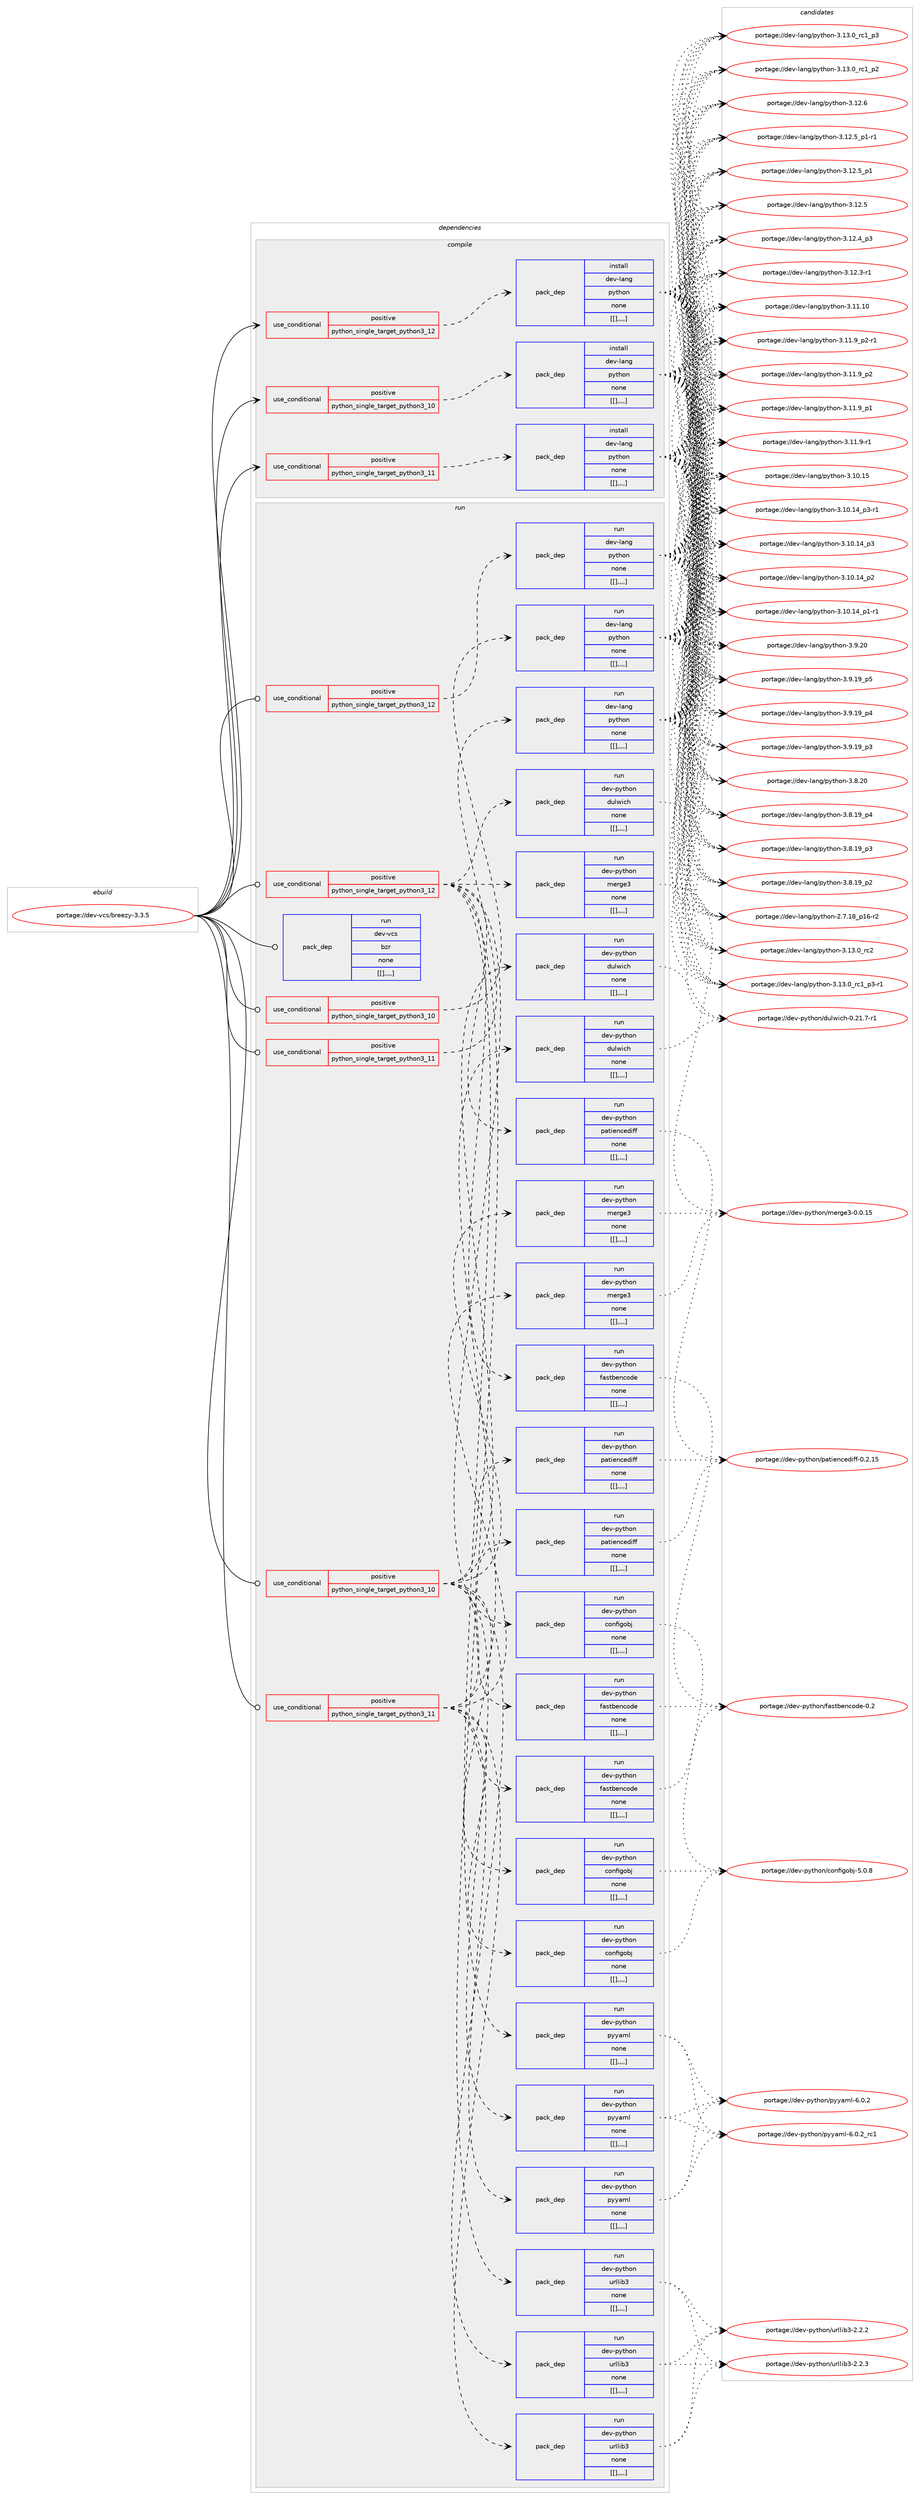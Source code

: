 digraph prolog {

# *************
# Graph options
# *************

newrank=true;
concentrate=true;
compound=true;
graph [rankdir=LR,fontname=Helvetica,fontsize=10,ranksep=1.5];#, ranksep=2.5, nodesep=0.2];
edge  [arrowhead=vee];
node  [fontname=Helvetica,fontsize=10];

# **********
# The ebuild
# **********

subgraph cluster_leftcol {
color=gray;
label=<<i>ebuild</i>>;
id [label="portage://dev-vcs/breezy-3.3.5", color=red, width=4, href="../dev-vcs/breezy-3.3.5.svg"];
}

# ****************
# The dependencies
# ****************

subgraph cluster_midcol {
color=gray;
label=<<i>dependencies</i>>;
subgraph cluster_compile {
fillcolor="#eeeeee";
style=filled;
label=<<i>compile</i>>;
subgraph cond63714 {
dependency224161 [label=<<TABLE BORDER="0" CELLBORDER="1" CELLSPACING="0" CELLPADDING="4"><TR><TD ROWSPAN="3" CELLPADDING="10">use_conditional</TD></TR><TR><TD>positive</TD></TR><TR><TD>python_single_target_python3_10</TD></TR></TABLE>>, shape=none, color=red];
subgraph pack159004 {
dependency224162 [label=<<TABLE BORDER="0" CELLBORDER="1" CELLSPACING="0" CELLPADDING="4" WIDTH="220"><TR><TD ROWSPAN="6" CELLPADDING="30">pack_dep</TD></TR><TR><TD WIDTH="110">install</TD></TR><TR><TD>dev-lang</TD></TR><TR><TD>python</TD></TR><TR><TD>none</TD></TR><TR><TD>[[],,,,]</TD></TR></TABLE>>, shape=none, color=blue];
}
dependency224161:e -> dependency224162:w [weight=20,style="dashed",arrowhead="vee"];
}
id:e -> dependency224161:w [weight=20,style="solid",arrowhead="vee"];
subgraph cond63715 {
dependency224163 [label=<<TABLE BORDER="0" CELLBORDER="1" CELLSPACING="0" CELLPADDING="4"><TR><TD ROWSPAN="3" CELLPADDING="10">use_conditional</TD></TR><TR><TD>positive</TD></TR><TR><TD>python_single_target_python3_11</TD></TR></TABLE>>, shape=none, color=red];
subgraph pack159005 {
dependency224164 [label=<<TABLE BORDER="0" CELLBORDER="1" CELLSPACING="0" CELLPADDING="4" WIDTH="220"><TR><TD ROWSPAN="6" CELLPADDING="30">pack_dep</TD></TR><TR><TD WIDTH="110">install</TD></TR><TR><TD>dev-lang</TD></TR><TR><TD>python</TD></TR><TR><TD>none</TD></TR><TR><TD>[[],,,,]</TD></TR></TABLE>>, shape=none, color=blue];
}
dependency224163:e -> dependency224164:w [weight=20,style="dashed",arrowhead="vee"];
}
id:e -> dependency224163:w [weight=20,style="solid",arrowhead="vee"];
subgraph cond63716 {
dependency224165 [label=<<TABLE BORDER="0" CELLBORDER="1" CELLSPACING="0" CELLPADDING="4"><TR><TD ROWSPAN="3" CELLPADDING="10">use_conditional</TD></TR><TR><TD>positive</TD></TR><TR><TD>python_single_target_python3_12</TD></TR></TABLE>>, shape=none, color=red];
subgraph pack159006 {
dependency224166 [label=<<TABLE BORDER="0" CELLBORDER="1" CELLSPACING="0" CELLPADDING="4" WIDTH="220"><TR><TD ROWSPAN="6" CELLPADDING="30">pack_dep</TD></TR><TR><TD WIDTH="110">install</TD></TR><TR><TD>dev-lang</TD></TR><TR><TD>python</TD></TR><TR><TD>none</TD></TR><TR><TD>[[],,,,]</TD></TR></TABLE>>, shape=none, color=blue];
}
dependency224165:e -> dependency224166:w [weight=20,style="dashed",arrowhead="vee"];
}
id:e -> dependency224165:w [weight=20,style="solid",arrowhead="vee"];
}
subgraph cluster_compileandrun {
fillcolor="#eeeeee";
style=filled;
label=<<i>compile and run</i>>;
}
subgraph cluster_run {
fillcolor="#eeeeee";
style=filled;
label=<<i>run</i>>;
subgraph cond63717 {
dependency224167 [label=<<TABLE BORDER="0" CELLBORDER="1" CELLSPACING="0" CELLPADDING="4"><TR><TD ROWSPAN="3" CELLPADDING="10">use_conditional</TD></TR><TR><TD>positive</TD></TR><TR><TD>python_single_target_python3_10</TD></TR></TABLE>>, shape=none, color=red];
subgraph pack159007 {
dependency224168 [label=<<TABLE BORDER="0" CELLBORDER="1" CELLSPACING="0" CELLPADDING="4" WIDTH="220"><TR><TD ROWSPAN="6" CELLPADDING="30">pack_dep</TD></TR><TR><TD WIDTH="110">run</TD></TR><TR><TD>dev-lang</TD></TR><TR><TD>python</TD></TR><TR><TD>none</TD></TR><TR><TD>[[],,,,]</TD></TR></TABLE>>, shape=none, color=blue];
}
dependency224167:e -> dependency224168:w [weight=20,style="dashed",arrowhead="vee"];
}
id:e -> dependency224167:w [weight=20,style="solid",arrowhead="odot"];
subgraph cond63718 {
dependency224169 [label=<<TABLE BORDER="0" CELLBORDER="1" CELLSPACING="0" CELLPADDING="4"><TR><TD ROWSPAN="3" CELLPADDING="10">use_conditional</TD></TR><TR><TD>positive</TD></TR><TR><TD>python_single_target_python3_10</TD></TR></TABLE>>, shape=none, color=red];
subgraph pack159008 {
dependency224170 [label=<<TABLE BORDER="0" CELLBORDER="1" CELLSPACING="0" CELLPADDING="4" WIDTH="220"><TR><TD ROWSPAN="6" CELLPADDING="30">pack_dep</TD></TR><TR><TD WIDTH="110">run</TD></TR><TR><TD>dev-python</TD></TR><TR><TD>configobj</TD></TR><TR><TD>none</TD></TR><TR><TD>[[],,,,]</TD></TR></TABLE>>, shape=none, color=blue];
}
dependency224169:e -> dependency224170:w [weight=20,style="dashed",arrowhead="vee"];
subgraph pack159009 {
dependency224171 [label=<<TABLE BORDER="0" CELLBORDER="1" CELLSPACING="0" CELLPADDING="4" WIDTH="220"><TR><TD ROWSPAN="6" CELLPADDING="30">pack_dep</TD></TR><TR><TD WIDTH="110">run</TD></TR><TR><TD>dev-python</TD></TR><TR><TD>fastbencode</TD></TR><TR><TD>none</TD></TR><TR><TD>[[],,,,]</TD></TR></TABLE>>, shape=none, color=blue];
}
dependency224169:e -> dependency224171:w [weight=20,style="dashed",arrowhead="vee"];
subgraph pack159010 {
dependency224172 [label=<<TABLE BORDER="0" CELLBORDER="1" CELLSPACING="0" CELLPADDING="4" WIDTH="220"><TR><TD ROWSPAN="6" CELLPADDING="30">pack_dep</TD></TR><TR><TD WIDTH="110">run</TD></TR><TR><TD>dev-python</TD></TR><TR><TD>patiencediff</TD></TR><TR><TD>none</TD></TR><TR><TD>[[],,,,]</TD></TR></TABLE>>, shape=none, color=blue];
}
dependency224169:e -> dependency224172:w [weight=20,style="dashed",arrowhead="vee"];
subgraph pack159011 {
dependency224173 [label=<<TABLE BORDER="0" CELLBORDER="1" CELLSPACING="0" CELLPADDING="4" WIDTH="220"><TR><TD ROWSPAN="6" CELLPADDING="30">pack_dep</TD></TR><TR><TD WIDTH="110">run</TD></TR><TR><TD>dev-python</TD></TR><TR><TD>merge3</TD></TR><TR><TD>none</TD></TR><TR><TD>[[],,,,]</TD></TR></TABLE>>, shape=none, color=blue];
}
dependency224169:e -> dependency224173:w [weight=20,style="dashed",arrowhead="vee"];
subgraph pack159012 {
dependency224174 [label=<<TABLE BORDER="0" CELLBORDER="1" CELLSPACING="0" CELLPADDING="4" WIDTH="220"><TR><TD ROWSPAN="6" CELLPADDING="30">pack_dep</TD></TR><TR><TD WIDTH="110">run</TD></TR><TR><TD>dev-python</TD></TR><TR><TD>dulwich</TD></TR><TR><TD>none</TD></TR><TR><TD>[[],,,,]</TD></TR></TABLE>>, shape=none, color=blue];
}
dependency224169:e -> dependency224174:w [weight=20,style="dashed",arrowhead="vee"];
subgraph pack159013 {
dependency224175 [label=<<TABLE BORDER="0" CELLBORDER="1" CELLSPACING="0" CELLPADDING="4" WIDTH="220"><TR><TD ROWSPAN="6" CELLPADDING="30">pack_dep</TD></TR><TR><TD WIDTH="110">run</TD></TR><TR><TD>dev-python</TD></TR><TR><TD>urllib3</TD></TR><TR><TD>none</TD></TR><TR><TD>[[],,,,]</TD></TR></TABLE>>, shape=none, color=blue];
}
dependency224169:e -> dependency224175:w [weight=20,style="dashed",arrowhead="vee"];
subgraph pack159014 {
dependency224176 [label=<<TABLE BORDER="0" CELLBORDER="1" CELLSPACING="0" CELLPADDING="4" WIDTH="220"><TR><TD ROWSPAN="6" CELLPADDING="30">pack_dep</TD></TR><TR><TD WIDTH="110">run</TD></TR><TR><TD>dev-python</TD></TR><TR><TD>pyyaml</TD></TR><TR><TD>none</TD></TR><TR><TD>[[],,,,]</TD></TR></TABLE>>, shape=none, color=blue];
}
dependency224169:e -> dependency224176:w [weight=20,style="dashed",arrowhead="vee"];
}
id:e -> dependency224169:w [weight=20,style="solid",arrowhead="odot"];
subgraph cond63719 {
dependency224177 [label=<<TABLE BORDER="0" CELLBORDER="1" CELLSPACING="0" CELLPADDING="4"><TR><TD ROWSPAN="3" CELLPADDING="10">use_conditional</TD></TR><TR><TD>positive</TD></TR><TR><TD>python_single_target_python3_11</TD></TR></TABLE>>, shape=none, color=red];
subgraph pack159015 {
dependency224178 [label=<<TABLE BORDER="0" CELLBORDER="1" CELLSPACING="0" CELLPADDING="4" WIDTH="220"><TR><TD ROWSPAN="6" CELLPADDING="30">pack_dep</TD></TR><TR><TD WIDTH="110">run</TD></TR><TR><TD>dev-lang</TD></TR><TR><TD>python</TD></TR><TR><TD>none</TD></TR><TR><TD>[[],,,,]</TD></TR></TABLE>>, shape=none, color=blue];
}
dependency224177:e -> dependency224178:w [weight=20,style="dashed",arrowhead="vee"];
}
id:e -> dependency224177:w [weight=20,style="solid",arrowhead="odot"];
subgraph cond63720 {
dependency224179 [label=<<TABLE BORDER="0" CELLBORDER="1" CELLSPACING="0" CELLPADDING="4"><TR><TD ROWSPAN="3" CELLPADDING="10">use_conditional</TD></TR><TR><TD>positive</TD></TR><TR><TD>python_single_target_python3_11</TD></TR></TABLE>>, shape=none, color=red];
subgraph pack159016 {
dependency224180 [label=<<TABLE BORDER="0" CELLBORDER="1" CELLSPACING="0" CELLPADDING="4" WIDTH="220"><TR><TD ROWSPAN="6" CELLPADDING="30">pack_dep</TD></TR><TR><TD WIDTH="110">run</TD></TR><TR><TD>dev-python</TD></TR><TR><TD>configobj</TD></TR><TR><TD>none</TD></TR><TR><TD>[[],,,,]</TD></TR></TABLE>>, shape=none, color=blue];
}
dependency224179:e -> dependency224180:w [weight=20,style="dashed",arrowhead="vee"];
subgraph pack159017 {
dependency224181 [label=<<TABLE BORDER="0" CELLBORDER="1" CELLSPACING="0" CELLPADDING="4" WIDTH="220"><TR><TD ROWSPAN="6" CELLPADDING="30">pack_dep</TD></TR><TR><TD WIDTH="110">run</TD></TR><TR><TD>dev-python</TD></TR><TR><TD>fastbencode</TD></TR><TR><TD>none</TD></TR><TR><TD>[[],,,,]</TD></TR></TABLE>>, shape=none, color=blue];
}
dependency224179:e -> dependency224181:w [weight=20,style="dashed",arrowhead="vee"];
subgraph pack159018 {
dependency224182 [label=<<TABLE BORDER="0" CELLBORDER="1" CELLSPACING="0" CELLPADDING="4" WIDTH="220"><TR><TD ROWSPAN="6" CELLPADDING="30">pack_dep</TD></TR><TR><TD WIDTH="110">run</TD></TR><TR><TD>dev-python</TD></TR><TR><TD>patiencediff</TD></TR><TR><TD>none</TD></TR><TR><TD>[[],,,,]</TD></TR></TABLE>>, shape=none, color=blue];
}
dependency224179:e -> dependency224182:w [weight=20,style="dashed",arrowhead="vee"];
subgraph pack159019 {
dependency224183 [label=<<TABLE BORDER="0" CELLBORDER="1" CELLSPACING="0" CELLPADDING="4" WIDTH="220"><TR><TD ROWSPAN="6" CELLPADDING="30">pack_dep</TD></TR><TR><TD WIDTH="110">run</TD></TR><TR><TD>dev-python</TD></TR><TR><TD>merge3</TD></TR><TR><TD>none</TD></TR><TR><TD>[[],,,,]</TD></TR></TABLE>>, shape=none, color=blue];
}
dependency224179:e -> dependency224183:w [weight=20,style="dashed",arrowhead="vee"];
subgraph pack159020 {
dependency224184 [label=<<TABLE BORDER="0" CELLBORDER="1" CELLSPACING="0" CELLPADDING="4" WIDTH="220"><TR><TD ROWSPAN="6" CELLPADDING="30">pack_dep</TD></TR><TR><TD WIDTH="110">run</TD></TR><TR><TD>dev-python</TD></TR><TR><TD>dulwich</TD></TR><TR><TD>none</TD></TR><TR><TD>[[],,,,]</TD></TR></TABLE>>, shape=none, color=blue];
}
dependency224179:e -> dependency224184:w [weight=20,style="dashed",arrowhead="vee"];
subgraph pack159021 {
dependency224185 [label=<<TABLE BORDER="0" CELLBORDER="1" CELLSPACING="0" CELLPADDING="4" WIDTH="220"><TR><TD ROWSPAN="6" CELLPADDING="30">pack_dep</TD></TR><TR><TD WIDTH="110">run</TD></TR><TR><TD>dev-python</TD></TR><TR><TD>urllib3</TD></TR><TR><TD>none</TD></TR><TR><TD>[[],,,,]</TD></TR></TABLE>>, shape=none, color=blue];
}
dependency224179:e -> dependency224185:w [weight=20,style="dashed",arrowhead="vee"];
subgraph pack159022 {
dependency224186 [label=<<TABLE BORDER="0" CELLBORDER="1" CELLSPACING="0" CELLPADDING="4" WIDTH="220"><TR><TD ROWSPAN="6" CELLPADDING="30">pack_dep</TD></TR><TR><TD WIDTH="110">run</TD></TR><TR><TD>dev-python</TD></TR><TR><TD>pyyaml</TD></TR><TR><TD>none</TD></TR><TR><TD>[[],,,,]</TD></TR></TABLE>>, shape=none, color=blue];
}
dependency224179:e -> dependency224186:w [weight=20,style="dashed",arrowhead="vee"];
}
id:e -> dependency224179:w [weight=20,style="solid",arrowhead="odot"];
subgraph cond63721 {
dependency224187 [label=<<TABLE BORDER="0" CELLBORDER="1" CELLSPACING="0" CELLPADDING="4"><TR><TD ROWSPAN="3" CELLPADDING="10">use_conditional</TD></TR><TR><TD>positive</TD></TR><TR><TD>python_single_target_python3_12</TD></TR></TABLE>>, shape=none, color=red];
subgraph pack159023 {
dependency224188 [label=<<TABLE BORDER="0" CELLBORDER="1" CELLSPACING="0" CELLPADDING="4" WIDTH="220"><TR><TD ROWSPAN="6" CELLPADDING="30">pack_dep</TD></TR><TR><TD WIDTH="110">run</TD></TR><TR><TD>dev-lang</TD></TR><TR><TD>python</TD></TR><TR><TD>none</TD></TR><TR><TD>[[],,,,]</TD></TR></TABLE>>, shape=none, color=blue];
}
dependency224187:e -> dependency224188:w [weight=20,style="dashed",arrowhead="vee"];
}
id:e -> dependency224187:w [weight=20,style="solid",arrowhead="odot"];
subgraph cond63722 {
dependency224189 [label=<<TABLE BORDER="0" CELLBORDER="1" CELLSPACING="0" CELLPADDING="4"><TR><TD ROWSPAN="3" CELLPADDING="10">use_conditional</TD></TR><TR><TD>positive</TD></TR><TR><TD>python_single_target_python3_12</TD></TR></TABLE>>, shape=none, color=red];
subgraph pack159024 {
dependency224190 [label=<<TABLE BORDER="0" CELLBORDER="1" CELLSPACING="0" CELLPADDING="4" WIDTH="220"><TR><TD ROWSPAN="6" CELLPADDING="30">pack_dep</TD></TR><TR><TD WIDTH="110">run</TD></TR><TR><TD>dev-python</TD></TR><TR><TD>configobj</TD></TR><TR><TD>none</TD></TR><TR><TD>[[],,,,]</TD></TR></TABLE>>, shape=none, color=blue];
}
dependency224189:e -> dependency224190:w [weight=20,style="dashed",arrowhead="vee"];
subgraph pack159025 {
dependency224191 [label=<<TABLE BORDER="0" CELLBORDER="1" CELLSPACING="0" CELLPADDING="4" WIDTH="220"><TR><TD ROWSPAN="6" CELLPADDING="30">pack_dep</TD></TR><TR><TD WIDTH="110">run</TD></TR><TR><TD>dev-python</TD></TR><TR><TD>fastbencode</TD></TR><TR><TD>none</TD></TR><TR><TD>[[],,,,]</TD></TR></TABLE>>, shape=none, color=blue];
}
dependency224189:e -> dependency224191:w [weight=20,style="dashed",arrowhead="vee"];
subgraph pack159026 {
dependency224192 [label=<<TABLE BORDER="0" CELLBORDER="1" CELLSPACING="0" CELLPADDING="4" WIDTH="220"><TR><TD ROWSPAN="6" CELLPADDING="30">pack_dep</TD></TR><TR><TD WIDTH="110">run</TD></TR><TR><TD>dev-python</TD></TR><TR><TD>patiencediff</TD></TR><TR><TD>none</TD></TR><TR><TD>[[],,,,]</TD></TR></TABLE>>, shape=none, color=blue];
}
dependency224189:e -> dependency224192:w [weight=20,style="dashed",arrowhead="vee"];
subgraph pack159027 {
dependency224193 [label=<<TABLE BORDER="0" CELLBORDER="1" CELLSPACING="0" CELLPADDING="4" WIDTH="220"><TR><TD ROWSPAN="6" CELLPADDING="30">pack_dep</TD></TR><TR><TD WIDTH="110">run</TD></TR><TR><TD>dev-python</TD></TR><TR><TD>merge3</TD></TR><TR><TD>none</TD></TR><TR><TD>[[],,,,]</TD></TR></TABLE>>, shape=none, color=blue];
}
dependency224189:e -> dependency224193:w [weight=20,style="dashed",arrowhead="vee"];
subgraph pack159028 {
dependency224194 [label=<<TABLE BORDER="0" CELLBORDER="1" CELLSPACING="0" CELLPADDING="4" WIDTH="220"><TR><TD ROWSPAN="6" CELLPADDING="30">pack_dep</TD></TR><TR><TD WIDTH="110">run</TD></TR><TR><TD>dev-python</TD></TR><TR><TD>dulwich</TD></TR><TR><TD>none</TD></TR><TR><TD>[[],,,,]</TD></TR></TABLE>>, shape=none, color=blue];
}
dependency224189:e -> dependency224194:w [weight=20,style="dashed",arrowhead="vee"];
subgraph pack159029 {
dependency224195 [label=<<TABLE BORDER="0" CELLBORDER="1" CELLSPACING="0" CELLPADDING="4" WIDTH="220"><TR><TD ROWSPAN="6" CELLPADDING="30">pack_dep</TD></TR><TR><TD WIDTH="110">run</TD></TR><TR><TD>dev-python</TD></TR><TR><TD>urllib3</TD></TR><TR><TD>none</TD></TR><TR><TD>[[],,,,]</TD></TR></TABLE>>, shape=none, color=blue];
}
dependency224189:e -> dependency224195:w [weight=20,style="dashed",arrowhead="vee"];
subgraph pack159030 {
dependency224196 [label=<<TABLE BORDER="0" CELLBORDER="1" CELLSPACING="0" CELLPADDING="4" WIDTH="220"><TR><TD ROWSPAN="6" CELLPADDING="30">pack_dep</TD></TR><TR><TD WIDTH="110">run</TD></TR><TR><TD>dev-python</TD></TR><TR><TD>pyyaml</TD></TR><TR><TD>none</TD></TR><TR><TD>[[],,,,]</TD></TR></TABLE>>, shape=none, color=blue];
}
dependency224189:e -> dependency224196:w [weight=20,style="dashed",arrowhead="vee"];
}
id:e -> dependency224189:w [weight=20,style="solid",arrowhead="odot"];
subgraph pack159031 {
dependency224197 [label=<<TABLE BORDER="0" CELLBORDER="1" CELLSPACING="0" CELLPADDING="4" WIDTH="220"><TR><TD ROWSPAN="6" CELLPADDING="30">pack_dep</TD></TR><TR><TD WIDTH="110">run</TD></TR><TR><TD>dev-vcs</TD></TR><TR><TD>bzr</TD></TR><TR><TD>none</TD></TR><TR><TD>[[],,,,]</TD></TR></TABLE>>, shape=none, color=blue];
}
id:e -> dependency224197:w [weight=20,style="solid",arrowhead="odot"];
}
}

# **************
# The candidates
# **************

subgraph cluster_choices {
rank=same;
color=gray;
label=<<i>candidates</i>>;

subgraph choice159004 {
color=black;
nodesep=1;
choice10010111845108971101034711212111610411111045514649514648951149950 [label="portage://dev-lang/python-3.13.0_rc2", color=red, width=4,href="../dev-lang/python-3.13.0_rc2.svg"];
choice1001011184510897110103471121211161041111104551464951464895114994995112514511449 [label="portage://dev-lang/python-3.13.0_rc1_p3-r1", color=red, width=4,href="../dev-lang/python-3.13.0_rc1_p3-r1.svg"];
choice100101118451089711010347112121116104111110455146495146489511499499511251 [label="portage://dev-lang/python-3.13.0_rc1_p3", color=red, width=4,href="../dev-lang/python-3.13.0_rc1_p3.svg"];
choice100101118451089711010347112121116104111110455146495146489511499499511250 [label="portage://dev-lang/python-3.13.0_rc1_p2", color=red, width=4,href="../dev-lang/python-3.13.0_rc1_p2.svg"];
choice10010111845108971101034711212111610411111045514649504654 [label="portage://dev-lang/python-3.12.6", color=red, width=4,href="../dev-lang/python-3.12.6.svg"];
choice1001011184510897110103471121211161041111104551464950465395112494511449 [label="portage://dev-lang/python-3.12.5_p1-r1", color=red, width=4,href="../dev-lang/python-3.12.5_p1-r1.svg"];
choice100101118451089711010347112121116104111110455146495046539511249 [label="portage://dev-lang/python-3.12.5_p1", color=red, width=4,href="../dev-lang/python-3.12.5_p1.svg"];
choice10010111845108971101034711212111610411111045514649504653 [label="portage://dev-lang/python-3.12.5", color=red, width=4,href="../dev-lang/python-3.12.5.svg"];
choice100101118451089711010347112121116104111110455146495046529511251 [label="portage://dev-lang/python-3.12.4_p3", color=red, width=4,href="../dev-lang/python-3.12.4_p3.svg"];
choice100101118451089711010347112121116104111110455146495046514511449 [label="portage://dev-lang/python-3.12.3-r1", color=red, width=4,href="../dev-lang/python-3.12.3-r1.svg"];
choice1001011184510897110103471121211161041111104551464949464948 [label="portage://dev-lang/python-3.11.10", color=red, width=4,href="../dev-lang/python-3.11.10.svg"];
choice1001011184510897110103471121211161041111104551464949465795112504511449 [label="portage://dev-lang/python-3.11.9_p2-r1", color=red, width=4,href="../dev-lang/python-3.11.9_p2-r1.svg"];
choice100101118451089711010347112121116104111110455146494946579511250 [label="portage://dev-lang/python-3.11.9_p2", color=red, width=4,href="../dev-lang/python-3.11.9_p2.svg"];
choice100101118451089711010347112121116104111110455146494946579511249 [label="portage://dev-lang/python-3.11.9_p1", color=red, width=4,href="../dev-lang/python-3.11.9_p1.svg"];
choice100101118451089711010347112121116104111110455146494946574511449 [label="portage://dev-lang/python-3.11.9-r1", color=red, width=4,href="../dev-lang/python-3.11.9-r1.svg"];
choice1001011184510897110103471121211161041111104551464948464953 [label="portage://dev-lang/python-3.10.15", color=red, width=4,href="../dev-lang/python-3.10.15.svg"];
choice100101118451089711010347112121116104111110455146494846495295112514511449 [label="portage://dev-lang/python-3.10.14_p3-r1", color=red, width=4,href="../dev-lang/python-3.10.14_p3-r1.svg"];
choice10010111845108971101034711212111610411111045514649484649529511251 [label="portage://dev-lang/python-3.10.14_p3", color=red, width=4,href="../dev-lang/python-3.10.14_p3.svg"];
choice10010111845108971101034711212111610411111045514649484649529511250 [label="portage://dev-lang/python-3.10.14_p2", color=red, width=4,href="../dev-lang/python-3.10.14_p2.svg"];
choice100101118451089711010347112121116104111110455146494846495295112494511449 [label="portage://dev-lang/python-3.10.14_p1-r1", color=red, width=4,href="../dev-lang/python-3.10.14_p1-r1.svg"];
choice10010111845108971101034711212111610411111045514657465048 [label="portage://dev-lang/python-3.9.20", color=red, width=4,href="../dev-lang/python-3.9.20.svg"];
choice100101118451089711010347112121116104111110455146574649579511253 [label="portage://dev-lang/python-3.9.19_p5", color=red, width=4,href="../dev-lang/python-3.9.19_p5.svg"];
choice100101118451089711010347112121116104111110455146574649579511252 [label="portage://dev-lang/python-3.9.19_p4", color=red, width=4,href="../dev-lang/python-3.9.19_p4.svg"];
choice100101118451089711010347112121116104111110455146574649579511251 [label="portage://dev-lang/python-3.9.19_p3", color=red, width=4,href="../dev-lang/python-3.9.19_p3.svg"];
choice10010111845108971101034711212111610411111045514656465048 [label="portage://dev-lang/python-3.8.20", color=red, width=4,href="../dev-lang/python-3.8.20.svg"];
choice100101118451089711010347112121116104111110455146564649579511252 [label="portage://dev-lang/python-3.8.19_p4", color=red, width=4,href="../dev-lang/python-3.8.19_p4.svg"];
choice100101118451089711010347112121116104111110455146564649579511251 [label="portage://dev-lang/python-3.8.19_p3", color=red, width=4,href="../dev-lang/python-3.8.19_p3.svg"];
choice100101118451089711010347112121116104111110455146564649579511250 [label="portage://dev-lang/python-3.8.19_p2", color=red, width=4,href="../dev-lang/python-3.8.19_p2.svg"];
choice100101118451089711010347112121116104111110455046554649569511249544511450 [label="portage://dev-lang/python-2.7.18_p16-r2", color=red, width=4,href="../dev-lang/python-2.7.18_p16-r2.svg"];
dependency224162:e -> choice10010111845108971101034711212111610411111045514649514648951149950:w [style=dotted,weight="100"];
dependency224162:e -> choice1001011184510897110103471121211161041111104551464951464895114994995112514511449:w [style=dotted,weight="100"];
dependency224162:e -> choice100101118451089711010347112121116104111110455146495146489511499499511251:w [style=dotted,weight="100"];
dependency224162:e -> choice100101118451089711010347112121116104111110455146495146489511499499511250:w [style=dotted,weight="100"];
dependency224162:e -> choice10010111845108971101034711212111610411111045514649504654:w [style=dotted,weight="100"];
dependency224162:e -> choice1001011184510897110103471121211161041111104551464950465395112494511449:w [style=dotted,weight="100"];
dependency224162:e -> choice100101118451089711010347112121116104111110455146495046539511249:w [style=dotted,weight="100"];
dependency224162:e -> choice10010111845108971101034711212111610411111045514649504653:w [style=dotted,weight="100"];
dependency224162:e -> choice100101118451089711010347112121116104111110455146495046529511251:w [style=dotted,weight="100"];
dependency224162:e -> choice100101118451089711010347112121116104111110455146495046514511449:w [style=dotted,weight="100"];
dependency224162:e -> choice1001011184510897110103471121211161041111104551464949464948:w [style=dotted,weight="100"];
dependency224162:e -> choice1001011184510897110103471121211161041111104551464949465795112504511449:w [style=dotted,weight="100"];
dependency224162:e -> choice100101118451089711010347112121116104111110455146494946579511250:w [style=dotted,weight="100"];
dependency224162:e -> choice100101118451089711010347112121116104111110455146494946579511249:w [style=dotted,weight="100"];
dependency224162:e -> choice100101118451089711010347112121116104111110455146494946574511449:w [style=dotted,weight="100"];
dependency224162:e -> choice1001011184510897110103471121211161041111104551464948464953:w [style=dotted,weight="100"];
dependency224162:e -> choice100101118451089711010347112121116104111110455146494846495295112514511449:w [style=dotted,weight="100"];
dependency224162:e -> choice10010111845108971101034711212111610411111045514649484649529511251:w [style=dotted,weight="100"];
dependency224162:e -> choice10010111845108971101034711212111610411111045514649484649529511250:w [style=dotted,weight="100"];
dependency224162:e -> choice100101118451089711010347112121116104111110455146494846495295112494511449:w [style=dotted,weight="100"];
dependency224162:e -> choice10010111845108971101034711212111610411111045514657465048:w [style=dotted,weight="100"];
dependency224162:e -> choice100101118451089711010347112121116104111110455146574649579511253:w [style=dotted,weight="100"];
dependency224162:e -> choice100101118451089711010347112121116104111110455146574649579511252:w [style=dotted,weight="100"];
dependency224162:e -> choice100101118451089711010347112121116104111110455146574649579511251:w [style=dotted,weight="100"];
dependency224162:e -> choice10010111845108971101034711212111610411111045514656465048:w [style=dotted,weight="100"];
dependency224162:e -> choice100101118451089711010347112121116104111110455146564649579511252:w [style=dotted,weight="100"];
dependency224162:e -> choice100101118451089711010347112121116104111110455146564649579511251:w [style=dotted,weight="100"];
dependency224162:e -> choice100101118451089711010347112121116104111110455146564649579511250:w [style=dotted,weight="100"];
dependency224162:e -> choice100101118451089711010347112121116104111110455046554649569511249544511450:w [style=dotted,weight="100"];
}
subgraph choice159005 {
color=black;
nodesep=1;
choice10010111845108971101034711212111610411111045514649514648951149950 [label="portage://dev-lang/python-3.13.0_rc2", color=red, width=4,href="../dev-lang/python-3.13.0_rc2.svg"];
choice1001011184510897110103471121211161041111104551464951464895114994995112514511449 [label="portage://dev-lang/python-3.13.0_rc1_p3-r1", color=red, width=4,href="../dev-lang/python-3.13.0_rc1_p3-r1.svg"];
choice100101118451089711010347112121116104111110455146495146489511499499511251 [label="portage://dev-lang/python-3.13.0_rc1_p3", color=red, width=4,href="../dev-lang/python-3.13.0_rc1_p3.svg"];
choice100101118451089711010347112121116104111110455146495146489511499499511250 [label="portage://dev-lang/python-3.13.0_rc1_p2", color=red, width=4,href="../dev-lang/python-3.13.0_rc1_p2.svg"];
choice10010111845108971101034711212111610411111045514649504654 [label="portage://dev-lang/python-3.12.6", color=red, width=4,href="../dev-lang/python-3.12.6.svg"];
choice1001011184510897110103471121211161041111104551464950465395112494511449 [label="portage://dev-lang/python-3.12.5_p1-r1", color=red, width=4,href="../dev-lang/python-3.12.5_p1-r1.svg"];
choice100101118451089711010347112121116104111110455146495046539511249 [label="portage://dev-lang/python-3.12.5_p1", color=red, width=4,href="../dev-lang/python-3.12.5_p1.svg"];
choice10010111845108971101034711212111610411111045514649504653 [label="portage://dev-lang/python-3.12.5", color=red, width=4,href="../dev-lang/python-3.12.5.svg"];
choice100101118451089711010347112121116104111110455146495046529511251 [label="portage://dev-lang/python-3.12.4_p3", color=red, width=4,href="../dev-lang/python-3.12.4_p3.svg"];
choice100101118451089711010347112121116104111110455146495046514511449 [label="portage://dev-lang/python-3.12.3-r1", color=red, width=4,href="../dev-lang/python-3.12.3-r1.svg"];
choice1001011184510897110103471121211161041111104551464949464948 [label="portage://dev-lang/python-3.11.10", color=red, width=4,href="../dev-lang/python-3.11.10.svg"];
choice1001011184510897110103471121211161041111104551464949465795112504511449 [label="portage://dev-lang/python-3.11.9_p2-r1", color=red, width=4,href="../dev-lang/python-3.11.9_p2-r1.svg"];
choice100101118451089711010347112121116104111110455146494946579511250 [label="portage://dev-lang/python-3.11.9_p2", color=red, width=4,href="../dev-lang/python-3.11.9_p2.svg"];
choice100101118451089711010347112121116104111110455146494946579511249 [label="portage://dev-lang/python-3.11.9_p1", color=red, width=4,href="../dev-lang/python-3.11.9_p1.svg"];
choice100101118451089711010347112121116104111110455146494946574511449 [label="portage://dev-lang/python-3.11.9-r1", color=red, width=4,href="../dev-lang/python-3.11.9-r1.svg"];
choice1001011184510897110103471121211161041111104551464948464953 [label="portage://dev-lang/python-3.10.15", color=red, width=4,href="../dev-lang/python-3.10.15.svg"];
choice100101118451089711010347112121116104111110455146494846495295112514511449 [label="portage://dev-lang/python-3.10.14_p3-r1", color=red, width=4,href="../dev-lang/python-3.10.14_p3-r1.svg"];
choice10010111845108971101034711212111610411111045514649484649529511251 [label="portage://dev-lang/python-3.10.14_p3", color=red, width=4,href="../dev-lang/python-3.10.14_p3.svg"];
choice10010111845108971101034711212111610411111045514649484649529511250 [label="portage://dev-lang/python-3.10.14_p2", color=red, width=4,href="../dev-lang/python-3.10.14_p2.svg"];
choice100101118451089711010347112121116104111110455146494846495295112494511449 [label="portage://dev-lang/python-3.10.14_p1-r1", color=red, width=4,href="../dev-lang/python-3.10.14_p1-r1.svg"];
choice10010111845108971101034711212111610411111045514657465048 [label="portage://dev-lang/python-3.9.20", color=red, width=4,href="../dev-lang/python-3.9.20.svg"];
choice100101118451089711010347112121116104111110455146574649579511253 [label="portage://dev-lang/python-3.9.19_p5", color=red, width=4,href="../dev-lang/python-3.9.19_p5.svg"];
choice100101118451089711010347112121116104111110455146574649579511252 [label="portage://dev-lang/python-3.9.19_p4", color=red, width=4,href="../dev-lang/python-3.9.19_p4.svg"];
choice100101118451089711010347112121116104111110455146574649579511251 [label="portage://dev-lang/python-3.9.19_p3", color=red, width=4,href="../dev-lang/python-3.9.19_p3.svg"];
choice10010111845108971101034711212111610411111045514656465048 [label="portage://dev-lang/python-3.8.20", color=red, width=4,href="../dev-lang/python-3.8.20.svg"];
choice100101118451089711010347112121116104111110455146564649579511252 [label="portage://dev-lang/python-3.8.19_p4", color=red, width=4,href="../dev-lang/python-3.8.19_p4.svg"];
choice100101118451089711010347112121116104111110455146564649579511251 [label="portage://dev-lang/python-3.8.19_p3", color=red, width=4,href="../dev-lang/python-3.8.19_p3.svg"];
choice100101118451089711010347112121116104111110455146564649579511250 [label="portage://dev-lang/python-3.8.19_p2", color=red, width=4,href="../dev-lang/python-3.8.19_p2.svg"];
choice100101118451089711010347112121116104111110455046554649569511249544511450 [label="portage://dev-lang/python-2.7.18_p16-r2", color=red, width=4,href="../dev-lang/python-2.7.18_p16-r2.svg"];
dependency224164:e -> choice10010111845108971101034711212111610411111045514649514648951149950:w [style=dotted,weight="100"];
dependency224164:e -> choice1001011184510897110103471121211161041111104551464951464895114994995112514511449:w [style=dotted,weight="100"];
dependency224164:e -> choice100101118451089711010347112121116104111110455146495146489511499499511251:w [style=dotted,weight="100"];
dependency224164:e -> choice100101118451089711010347112121116104111110455146495146489511499499511250:w [style=dotted,weight="100"];
dependency224164:e -> choice10010111845108971101034711212111610411111045514649504654:w [style=dotted,weight="100"];
dependency224164:e -> choice1001011184510897110103471121211161041111104551464950465395112494511449:w [style=dotted,weight="100"];
dependency224164:e -> choice100101118451089711010347112121116104111110455146495046539511249:w [style=dotted,weight="100"];
dependency224164:e -> choice10010111845108971101034711212111610411111045514649504653:w [style=dotted,weight="100"];
dependency224164:e -> choice100101118451089711010347112121116104111110455146495046529511251:w [style=dotted,weight="100"];
dependency224164:e -> choice100101118451089711010347112121116104111110455146495046514511449:w [style=dotted,weight="100"];
dependency224164:e -> choice1001011184510897110103471121211161041111104551464949464948:w [style=dotted,weight="100"];
dependency224164:e -> choice1001011184510897110103471121211161041111104551464949465795112504511449:w [style=dotted,weight="100"];
dependency224164:e -> choice100101118451089711010347112121116104111110455146494946579511250:w [style=dotted,weight="100"];
dependency224164:e -> choice100101118451089711010347112121116104111110455146494946579511249:w [style=dotted,weight="100"];
dependency224164:e -> choice100101118451089711010347112121116104111110455146494946574511449:w [style=dotted,weight="100"];
dependency224164:e -> choice1001011184510897110103471121211161041111104551464948464953:w [style=dotted,weight="100"];
dependency224164:e -> choice100101118451089711010347112121116104111110455146494846495295112514511449:w [style=dotted,weight="100"];
dependency224164:e -> choice10010111845108971101034711212111610411111045514649484649529511251:w [style=dotted,weight="100"];
dependency224164:e -> choice10010111845108971101034711212111610411111045514649484649529511250:w [style=dotted,weight="100"];
dependency224164:e -> choice100101118451089711010347112121116104111110455146494846495295112494511449:w [style=dotted,weight="100"];
dependency224164:e -> choice10010111845108971101034711212111610411111045514657465048:w [style=dotted,weight="100"];
dependency224164:e -> choice100101118451089711010347112121116104111110455146574649579511253:w [style=dotted,weight="100"];
dependency224164:e -> choice100101118451089711010347112121116104111110455146574649579511252:w [style=dotted,weight="100"];
dependency224164:e -> choice100101118451089711010347112121116104111110455146574649579511251:w [style=dotted,weight="100"];
dependency224164:e -> choice10010111845108971101034711212111610411111045514656465048:w [style=dotted,weight="100"];
dependency224164:e -> choice100101118451089711010347112121116104111110455146564649579511252:w [style=dotted,weight="100"];
dependency224164:e -> choice100101118451089711010347112121116104111110455146564649579511251:w [style=dotted,weight="100"];
dependency224164:e -> choice100101118451089711010347112121116104111110455146564649579511250:w [style=dotted,weight="100"];
dependency224164:e -> choice100101118451089711010347112121116104111110455046554649569511249544511450:w [style=dotted,weight="100"];
}
subgraph choice159006 {
color=black;
nodesep=1;
choice10010111845108971101034711212111610411111045514649514648951149950 [label="portage://dev-lang/python-3.13.0_rc2", color=red, width=4,href="../dev-lang/python-3.13.0_rc2.svg"];
choice1001011184510897110103471121211161041111104551464951464895114994995112514511449 [label="portage://dev-lang/python-3.13.0_rc1_p3-r1", color=red, width=4,href="../dev-lang/python-3.13.0_rc1_p3-r1.svg"];
choice100101118451089711010347112121116104111110455146495146489511499499511251 [label="portage://dev-lang/python-3.13.0_rc1_p3", color=red, width=4,href="../dev-lang/python-3.13.0_rc1_p3.svg"];
choice100101118451089711010347112121116104111110455146495146489511499499511250 [label="portage://dev-lang/python-3.13.0_rc1_p2", color=red, width=4,href="../dev-lang/python-3.13.0_rc1_p2.svg"];
choice10010111845108971101034711212111610411111045514649504654 [label="portage://dev-lang/python-3.12.6", color=red, width=4,href="../dev-lang/python-3.12.6.svg"];
choice1001011184510897110103471121211161041111104551464950465395112494511449 [label="portage://dev-lang/python-3.12.5_p1-r1", color=red, width=4,href="../dev-lang/python-3.12.5_p1-r1.svg"];
choice100101118451089711010347112121116104111110455146495046539511249 [label="portage://dev-lang/python-3.12.5_p1", color=red, width=4,href="../dev-lang/python-3.12.5_p1.svg"];
choice10010111845108971101034711212111610411111045514649504653 [label="portage://dev-lang/python-3.12.5", color=red, width=4,href="../dev-lang/python-3.12.5.svg"];
choice100101118451089711010347112121116104111110455146495046529511251 [label="portage://dev-lang/python-3.12.4_p3", color=red, width=4,href="../dev-lang/python-3.12.4_p3.svg"];
choice100101118451089711010347112121116104111110455146495046514511449 [label="portage://dev-lang/python-3.12.3-r1", color=red, width=4,href="../dev-lang/python-3.12.3-r1.svg"];
choice1001011184510897110103471121211161041111104551464949464948 [label="portage://dev-lang/python-3.11.10", color=red, width=4,href="../dev-lang/python-3.11.10.svg"];
choice1001011184510897110103471121211161041111104551464949465795112504511449 [label="portage://dev-lang/python-3.11.9_p2-r1", color=red, width=4,href="../dev-lang/python-3.11.9_p2-r1.svg"];
choice100101118451089711010347112121116104111110455146494946579511250 [label="portage://dev-lang/python-3.11.9_p2", color=red, width=4,href="../dev-lang/python-3.11.9_p2.svg"];
choice100101118451089711010347112121116104111110455146494946579511249 [label="portage://dev-lang/python-3.11.9_p1", color=red, width=4,href="../dev-lang/python-3.11.9_p1.svg"];
choice100101118451089711010347112121116104111110455146494946574511449 [label="portage://dev-lang/python-3.11.9-r1", color=red, width=4,href="../dev-lang/python-3.11.9-r1.svg"];
choice1001011184510897110103471121211161041111104551464948464953 [label="portage://dev-lang/python-3.10.15", color=red, width=4,href="../dev-lang/python-3.10.15.svg"];
choice100101118451089711010347112121116104111110455146494846495295112514511449 [label="portage://dev-lang/python-3.10.14_p3-r1", color=red, width=4,href="../dev-lang/python-3.10.14_p3-r1.svg"];
choice10010111845108971101034711212111610411111045514649484649529511251 [label="portage://dev-lang/python-3.10.14_p3", color=red, width=4,href="../dev-lang/python-3.10.14_p3.svg"];
choice10010111845108971101034711212111610411111045514649484649529511250 [label="portage://dev-lang/python-3.10.14_p2", color=red, width=4,href="../dev-lang/python-3.10.14_p2.svg"];
choice100101118451089711010347112121116104111110455146494846495295112494511449 [label="portage://dev-lang/python-3.10.14_p1-r1", color=red, width=4,href="../dev-lang/python-3.10.14_p1-r1.svg"];
choice10010111845108971101034711212111610411111045514657465048 [label="portage://dev-lang/python-3.9.20", color=red, width=4,href="../dev-lang/python-3.9.20.svg"];
choice100101118451089711010347112121116104111110455146574649579511253 [label="portage://dev-lang/python-3.9.19_p5", color=red, width=4,href="../dev-lang/python-3.9.19_p5.svg"];
choice100101118451089711010347112121116104111110455146574649579511252 [label="portage://dev-lang/python-3.9.19_p4", color=red, width=4,href="../dev-lang/python-3.9.19_p4.svg"];
choice100101118451089711010347112121116104111110455146574649579511251 [label="portage://dev-lang/python-3.9.19_p3", color=red, width=4,href="../dev-lang/python-3.9.19_p3.svg"];
choice10010111845108971101034711212111610411111045514656465048 [label="portage://dev-lang/python-3.8.20", color=red, width=4,href="../dev-lang/python-3.8.20.svg"];
choice100101118451089711010347112121116104111110455146564649579511252 [label="portage://dev-lang/python-3.8.19_p4", color=red, width=4,href="../dev-lang/python-3.8.19_p4.svg"];
choice100101118451089711010347112121116104111110455146564649579511251 [label="portage://dev-lang/python-3.8.19_p3", color=red, width=4,href="../dev-lang/python-3.8.19_p3.svg"];
choice100101118451089711010347112121116104111110455146564649579511250 [label="portage://dev-lang/python-3.8.19_p2", color=red, width=4,href="../dev-lang/python-3.8.19_p2.svg"];
choice100101118451089711010347112121116104111110455046554649569511249544511450 [label="portage://dev-lang/python-2.7.18_p16-r2", color=red, width=4,href="../dev-lang/python-2.7.18_p16-r2.svg"];
dependency224166:e -> choice10010111845108971101034711212111610411111045514649514648951149950:w [style=dotted,weight="100"];
dependency224166:e -> choice1001011184510897110103471121211161041111104551464951464895114994995112514511449:w [style=dotted,weight="100"];
dependency224166:e -> choice100101118451089711010347112121116104111110455146495146489511499499511251:w [style=dotted,weight="100"];
dependency224166:e -> choice100101118451089711010347112121116104111110455146495146489511499499511250:w [style=dotted,weight="100"];
dependency224166:e -> choice10010111845108971101034711212111610411111045514649504654:w [style=dotted,weight="100"];
dependency224166:e -> choice1001011184510897110103471121211161041111104551464950465395112494511449:w [style=dotted,weight="100"];
dependency224166:e -> choice100101118451089711010347112121116104111110455146495046539511249:w [style=dotted,weight="100"];
dependency224166:e -> choice10010111845108971101034711212111610411111045514649504653:w [style=dotted,weight="100"];
dependency224166:e -> choice100101118451089711010347112121116104111110455146495046529511251:w [style=dotted,weight="100"];
dependency224166:e -> choice100101118451089711010347112121116104111110455146495046514511449:w [style=dotted,weight="100"];
dependency224166:e -> choice1001011184510897110103471121211161041111104551464949464948:w [style=dotted,weight="100"];
dependency224166:e -> choice1001011184510897110103471121211161041111104551464949465795112504511449:w [style=dotted,weight="100"];
dependency224166:e -> choice100101118451089711010347112121116104111110455146494946579511250:w [style=dotted,weight="100"];
dependency224166:e -> choice100101118451089711010347112121116104111110455146494946579511249:w [style=dotted,weight="100"];
dependency224166:e -> choice100101118451089711010347112121116104111110455146494946574511449:w [style=dotted,weight="100"];
dependency224166:e -> choice1001011184510897110103471121211161041111104551464948464953:w [style=dotted,weight="100"];
dependency224166:e -> choice100101118451089711010347112121116104111110455146494846495295112514511449:w [style=dotted,weight="100"];
dependency224166:e -> choice10010111845108971101034711212111610411111045514649484649529511251:w [style=dotted,weight="100"];
dependency224166:e -> choice10010111845108971101034711212111610411111045514649484649529511250:w [style=dotted,weight="100"];
dependency224166:e -> choice100101118451089711010347112121116104111110455146494846495295112494511449:w [style=dotted,weight="100"];
dependency224166:e -> choice10010111845108971101034711212111610411111045514657465048:w [style=dotted,weight="100"];
dependency224166:e -> choice100101118451089711010347112121116104111110455146574649579511253:w [style=dotted,weight="100"];
dependency224166:e -> choice100101118451089711010347112121116104111110455146574649579511252:w [style=dotted,weight="100"];
dependency224166:e -> choice100101118451089711010347112121116104111110455146574649579511251:w [style=dotted,weight="100"];
dependency224166:e -> choice10010111845108971101034711212111610411111045514656465048:w [style=dotted,weight="100"];
dependency224166:e -> choice100101118451089711010347112121116104111110455146564649579511252:w [style=dotted,weight="100"];
dependency224166:e -> choice100101118451089711010347112121116104111110455146564649579511251:w [style=dotted,weight="100"];
dependency224166:e -> choice100101118451089711010347112121116104111110455146564649579511250:w [style=dotted,weight="100"];
dependency224166:e -> choice100101118451089711010347112121116104111110455046554649569511249544511450:w [style=dotted,weight="100"];
}
subgraph choice159007 {
color=black;
nodesep=1;
choice10010111845108971101034711212111610411111045514649514648951149950 [label="portage://dev-lang/python-3.13.0_rc2", color=red, width=4,href="../dev-lang/python-3.13.0_rc2.svg"];
choice1001011184510897110103471121211161041111104551464951464895114994995112514511449 [label="portage://dev-lang/python-3.13.0_rc1_p3-r1", color=red, width=4,href="../dev-lang/python-3.13.0_rc1_p3-r1.svg"];
choice100101118451089711010347112121116104111110455146495146489511499499511251 [label="portage://dev-lang/python-3.13.0_rc1_p3", color=red, width=4,href="../dev-lang/python-3.13.0_rc1_p3.svg"];
choice100101118451089711010347112121116104111110455146495146489511499499511250 [label="portage://dev-lang/python-3.13.0_rc1_p2", color=red, width=4,href="../dev-lang/python-3.13.0_rc1_p2.svg"];
choice10010111845108971101034711212111610411111045514649504654 [label="portage://dev-lang/python-3.12.6", color=red, width=4,href="../dev-lang/python-3.12.6.svg"];
choice1001011184510897110103471121211161041111104551464950465395112494511449 [label="portage://dev-lang/python-3.12.5_p1-r1", color=red, width=4,href="../dev-lang/python-3.12.5_p1-r1.svg"];
choice100101118451089711010347112121116104111110455146495046539511249 [label="portage://dev-lang/python-3.12.5_p1", color=red, width=4,href="../dev-lang/python-3.12.5_p1.svg"];
choice10010111845108971101034711212111610411111045514649504653 [label="portage://dev-lang/python-3.12.5", color=red, width=4,href="../dev-lang/python-3.12.5.svg"];
choice100101118451089711010347112121116104111110455146495046529511251 [label="portage://dev-lang/python-3.12.4_p3", color=red, width=4,href="../dev-lang/python-3.12.4_p3.svg"];
choice100101118451089711010347112121116104111110455146495046514511449 [label="portage://dev-lang/python-3.12.3-r1", color=red, width=4,href="../dev-lang/python-3.12.3-r1.svg"];
choice1001011184510897110103471121211161041111104551464949464948 [label="portage://dev-lang/python-3.11.10", color=red, width=4,href="../dev-lang/python-3.11.10.svg"];
choice1001011184510897110103471121211161041111104551464949465795112504511449 [label="portage://dev-lang/python-3.11.9_p2-r1", color=red, width=4,href="../dev-lang/python-3.11.9_p2-r1.svg"];
choice100101118451089711010347112121116104111110455146494946579511250 [label="portage://dev-lang/python-3.11.9_p2", color=red, width=4,href="../dev-lang/python-3.11.9_p2.svg"];
choice100101118451089711010347112121116104111110455146494946579511249 [label="portage://dev-lang/python-3.11.9_p1", color=red, width=4,href="../dev-lang/python-3.11.9_p1.svg"];
choice100101118451089711010347112121116104111110455146494946574511449 [label="portage://dev-lang/python-3.11.9-r1", color=red, width=4,href="../dev-lang/python-3.11.9-r1.svg"];
choice1001011184510897110103471121211161041111104551464948464953 [label="portage://dev-lang/python-3.10.15", color=red, width=4,href="../dev-lang/python-3.10.15.svg"];
choice100101118451089711010347112121116104111110455146494846495295112514511449 [label="portage://dev-lang/python-3.10.14_p3-r1", color=red, width=4,href="../dev-lang/python-3.10.14_p3-r1.svg"];
choice10010111845108971101034711212111610411111045514649484649529511251 [label="portage://dev-lang/python-3.10.14_p3", color=red, width=4,href="../dev-lang/python-3.10.14_p3.svg"];
choice10010111845108971101034711212111610411111045514649484649529511250 [label="portage://dev-lang/python-3.10.14_p2", color=red, width=4,href="../dev-lang/python-3.10.14_p2.svg"];
choice100101118451089711010347112121116104111110455146494846495295112494511449 [label="portage://dev-lang/python-3.10.14_p1-r1", color=red, width=4,href="../dev-lang/python-3.10.14_p1-r1.svg"];
choice10010111845108971101034711212111610411111045514657465048 [label="portage://dev-lang/python-3.9.20", color=red, width=4,href="../dev-lang/python-3.9.20.svg"];
choice100101118451089711010347112121116104111110455146574649579511253 [label="portage://dev-lang/python-3.9.19_p5", color=red, width=4,href="../dev-lang/python-3.9.19_p5.svg"];
choice100101118451089711010347112121116104111110455146574649579511252 [label="portage://dev-lang/python-3.9.19_p4", color=red, width=4,href="../dev-lang/python-3.9.19_p4.svg"];
choice100101118451089711010347112121116104111110455146574649579511251 [label="portage://dev-lang/python-3.9.19_p3", color=red, width=4,href="../dev-lang/python-3.9.19_p3.svg"];
choice10010111845108971101034711212111610411111045514656465048 [label="portage://dev-lang/python-3.8.20", color=red, width=4,href="../dev-lang/python-3.8.20.svg"];
choice100101118451089711010347112121116104111110455146564649579511252 [label="portage://dev-lang/python-3.8.19_p4", color=red, width=4,href="../dev-lang/python-3.8.19_p4.svg"];
choice100101118451089711010347112121116104111110455146564649579511251 [label="portage://dev-lang/python-3.8.19_p3", color=red, width=4,href="../dev-lang/python-3.8.19_p3.svg"];
choice100101118451089711010347112121116104111110455146564649579511250 [label="portage://dev-lang/python-3.8.19_p2", color=red, width=4,href="../dev-lang/python-3.8.19_p2.svg"];
choice100101118451089711010347112121116104111110455046554649569511249544511450 [label="portage://dev-lang/python-2.7.18_p16-r2", color=red, width=4,href="../dev-lang/python-2.7.18_p16-r2.svg"];
dependency224168:e -> choice10010111845108971101034711212111610411111045514649514648951149950:w [style=dotted,weight="100"];
dependency224168:e -> choice1001011184510897110103471121211161041111104551464951464895114994995112514511449:w [style=dotted,weight="100"];
dependency224168:e -> choice100101118451089711010347112121116104111110455146495146489511499499511251:w [style=dotted,weight="100"];
dependency224168:e -> choice100101118451089711010347112121116104111110455146495146489511499499511250:w [style=dotted,weight="100"];
dependency224168:e -> choice10010111845108971101034711212111610411111045514649504654:w [style=dotted,weight="100"];
dependency224168:e -> choice1001011184510897110103471121211161041111104551464950465395112494511449:w [style=dotted,weight="100"];
dependency224168:e -> choice100101118451089711010347112121116104111110455146495046539511249:w [style=dotted,weight="100"];
dependency224168:e -> choice10010111845108971101034711212111610411111045514649504653:w [style=dotted,weight="100"];
dependency224168:e -> choice100101118451089711010347112121116104111110455146495046529511251:w [style=dotted,weight="100"];
dependency224168:e -> choice100101118451089711010347112121116104111110455146495046514511449:w [style=dotted,weight="100"];
dependency224168:e -> choice1001011184510897110103471121211161041111104551464949464948:w [style=dotted,weight="100"];
dependency224168:e -> choice1001011184510897110103471121211161041111104551464949465795112504511449:w [style=dotted,weight="100"];
dependency224168:e -> choice100101118451089711010347112121116104111110455146494946579511250:w [style=dotted,weight="100"];
dependency224168:e -> choice100101118451089711010347112121116104111110455146494946579511249:w [style=dotted,weight="100"];
dependency224168:e -> choice100101118451089711010347112121116104111110455146494946574511449:w [style=dotted,weight="100"];
dependency224168:e -> choice1001011184510897110103471121211161041111104551464948464953:w [style=dotted,weight="100"];
dependency224168:e -> choice100101118451089711010347112121116104111110455146494846495295112514511449:w [style=dotted,weight="100"];
dependency224168:e -> choice10010111845108971101034711212111610411111045514649484649529511251:w [style=dotted,weight="100"];
dependency224168:e -> choice10010111845108971101034711212111610411111045514649484649529511250:w [style=dotted,weight="100"];
dependency224168:e -> choice100101118451089711010347112121116104111110455146494846495295112494511449:w [style=dotted,weight="100"];
dependency224168:e -> choice10010111845108971101034711212111610411111045514657465048:w [style=dotted,weight="100"];
dependency224168:e -> choice100101118451089711010347112121116104111110455146574649579511253:w [style=dotted,weight="100"];
dependency224168:e -> choice100101118451089711010347112121116104111110455146574649579511252:w [style=dotted,weight="100"];
dependency224168:e -> choice100101118451089711010347112121116104111110455146574649579511251:w [style=dotted,weight="100"];
dependency224168:e -> choice10010111845108971101034711212111610411111045514656465048:w [style=dotted,weight="100"];
dependency224168:e -> choice100101118451089711010347112121116104111110455146564649579511252:w [style=dotted,weight="100"];
dependency224168:e -> choice100101118451089711010347112121116104111110455146564649579511251:w [style=dotted,weight="100"];
dependency224168:e -> choice100101118451089711010347112121116104111110455146564649579511250:w [style=dotted,weight="100"];
dependency224168:e -> choice100101118451089711010347112121116104111110455046554649569511249544511450:w [style=dotted,weight="100"];
}
subgraph choice159008 {
color=black;
nodesep=1;
choice10010111845112121116104111110479911111010210510311198106455346484656 [label="portage://dev-python/configobj-5.0.8", color=red, width=4,href="../dev-python/configobj-5.0.8.svg"];
dependency224170:e -> choice10010111845112121116104111110479911111010210510311198106455346484656:w [style=dotted,weight="100"];
}
subgraph choice159009 {
color=black;
nodesep=1;
choice100101118451121211161041111104710297115116981011109911110010145484650 [label="portage://dev-python/fastbencode-0.2", color=red, width=4,href="../dev-python/fastbencode-0.2.svg"];
dependency224171:e -> choice100101118451121211161041111104710297115116981011109911110010145484650:w [style=dotted,weight="100"];
}
subgraph choice159010 {
color=black;
nodesep=1;
choice1001011184511212111610411111047112971161051011109910110010510210245484650464953 [label="portage://dev-python/patiencediff-0.2.15", color=red, width=4,href="../dev-python/patiencediff-0.2.15.svg"];
dependency224172:e -> choice1001011184511212111610411111047112971161051011109910110010510210245484650464953:w [style=dotted,weight="100"];
}
subgraph choice159011 {
color=black;
nodesep=1;
choice10010111845112121116104111110471091011141031015145484648464953 [label="portage://dev-python/merge3-0.0.15", color=red, width=4,href="../dev-python/merge3-0.0.15.svg"];
dependency224173:e -> choice10010111845112121116104111110471091011141031015145484648464953:w [style=dotted,weight="100"];
}
subgraph choice159012 {
color=black;
nodesep=1;
choice100101118451121211161041111104710011710811910599104454846504946554511449 [label="portage://dev-python/dulwich-0.21.7-r1", color=red, width=4,href="../dev-python/dulwich-0.21.7-r1.svg"];
dependency224174:e -> choice100101118451121211161041111104710011710811910599104454846504946554511449:w [style=dotted,weight="100"];
}
subgraph choice159013 {
color=black;
nodesep=1;
choice10010111845112121116104111110471171141081081059851455046504651 [label="portage://dev-python/urllib3-2.2.3", color=red, width=4,href="../dev-python/urllib3-2.2.3.svg"];
choice10010111845112121116104111110471171141081081059851455046504650 [label="portage://dev-python/urllib3-2.2.2", color=red, width=4,href="../dev-python/urllib3-2.2.2.svg"];
dependency224175:e -> choice10010111845112121116104111110471171141081081059851455046504651:w [style=dotted,weight="100"];
dependency224175:e -> choice10010111845112121116104111110471171141081081059851455046504650:w [style=dotted,weight="100"];
}
subgraph choice159014 {
color=black;
nodesep=1;
choice100101118451121211161041111104711212112197109108455446484650951149949 [label="portage://dev-python/pyyaml-6.0.2_rc1", color=red, width=4,href="../dev-python/pyyaml-6.0.2_rc1.svg"];
choice100101118451121211161041111104711212112197109108455446484650 [label="portage://dev-python/pyyaml-6.0.2", color=red, width=4,href="../dev-python/pyyaml-6.0.2.svg"];
dependency224176:e -> choice100101118451121211161041111104711212112197109108455446484650951149949:w [style=dotted,weight="100"];
dependency224176:e -> choice100101118451121211161041111104711212112197109108455446484650:w [style=dotted,weight="100"];
}
subgraph choice159015 {
color=black;
nodesep=1;
choice10010111845108971101034711212111610411111045514649514648951149950 [label="portage://dev-lang/python-3.13.0_rc2", color=red, width=4,href="../dev-lang/python-3.13.0_rc2.svg"];
choice1001011184510897110103471121211161041111104551464951464895114994995112514511449 [label="portage://dev-lang/python-3.13.0_rc1_p3-r1", color=red, width=4,href="../dev-lang/python-3.13.0_rc1_p3-r1.svg"];
choice100101118451089711010347112121116104111110455146495146489511499499511251 [label="portage://dev-lang/python-3.13.0_rc1_p3", color=red, width=4,href="../dev-lang/python-3.13.0_rc1_p3.svg"];
choice100101118451089711010347112121116104111110455146495146489511499499511250 [label="portage://dev-lang/python-3.13.0_rc1_p2", color=red, width=4,href="../dev-lang/python-3.13.0_rc1_p2.svg"];
choice10010111845108971101034711212111610411111045514649504654 [label="portage://dev-lang/python-3.12.6", color=red, width=4,href="../dev-lang/python-3.12.6.svg"];
choice1001011184510897110103471121211161041111104551464950465395112494511449 [label="portage://dev-lang/python-3.12.5_p1-r1", color=red, width=4,href="../dev-lang/python-3.12.5_p1-r1.svg"];
choice100101118451089711010347112121116104111110455146495046539511249 [label="portage://dev-lang/python-3.12.5_p1", color=red, width=4,href="../dev-lang/python-3.12.5_p1.svg"];
choice10010111845108971101034711212111610411111045514649504653 [label="portage://dev-lang/python-3.12.5", color=red, width=4,href="../dev-lang/python-3.12.5.svg"];
choice100101118451089711010347112121116104111110455146495046529511251 [label="portage://dev-lang/python-3.12.4_p3", color=red, width=4,href="../dev-lang/python-3.12.4_p3.svg"];
choice100101118451089711010347112121116104111110455146495046514511449 [label="portage://dev-lang/python-3.12.3-r1", color=red, width=4,href="../dev-lang/python-3.12.3-r1.svg"];
choice1001011184510897110103471121211161041111104551464949464948 [label="portage://dev-lang/python-3.11.10", color=red, width=4,href="../dev-lang/python-3.11.10.svg"];
choice1001011184510897110103471121211161041111104551464949465795112504511449 [label="portage://dev-lang/python-3.11.9_p2-r1", color=red, width=4,href="../dev-lang/python-3.11.9_p2-r1.svg"];
choice100101118451089711010347112121116104111110455146494946579511250 [label="portage://dev-lang/python-3.11.9_p2", color=red, width=4,href="../dev-lang/python-3.11.9_p2.svg"];
choice100101118451089711010347112121116104111110455146494946579511249 [label="portage://dev-lang/python-3.11.9_p1", color=red, width=4,href="../dev-lang/python-3.11.9_p1.svg"];
choice100101118451089711010347112121116104111110455146494946574511449 [label="portage://dev-lang/python-3.11.9-r1", color=red, width=4,href="../dev-lang/python-3.11.9-r1.svg"];
choice1001011184510897110103471121211161041111104551464948464953 [label="portage://dev-lang/python-3.10.15", color=red, width=4,href="../dev-lang/python-3.10.15.svg"];
choice100101118451089711010347112121116104111110455146494846495295112514511449 [label="portage://dev-lang/python-3.10.14_p3-r1", color=red, width=4,href="../dev-lang/python-3.10.14_p3-r1.svg"];
choice10010111845108971101034711212111610411111045514649484649529511251 [label="portage://dev-lang/python-3.10.14_p3", color=red, width=4,href="../dev-lang/python-3.10.14_p3.svg"];
choice10010111845108971101034711212111610411111045514649484649529511250 [label="portage://dev-lang/python-3.10.14_p2", color=red, width=4,href="../dev-lang/python-3.10.14_p2.svg"];
choice100101118451089711010347112121116104111110455146494846495295112494511449 [label="portage://dev-lang/python-3.10.14_p1-r1", color=red, width=4,href="../dev-lang/python-3.10.14_p1-r1.svg"];
choice10010111845108971101034711212111610411111045514657465048 [label="portage://dev-lang/python-3.9.20", color=red, width=4,href="../dev-lang/python-3.9.20.svg"];
choice100101118451089711010347112121116104111110455146574649579511253 [label="portage://dev-lang/python-3.9.19_p5", color=red, width=4,href="../dev-lang/python-3.9.19_p5.svg"];
choice100101118451089711010347112121116104111110455146574649579511252 [label="portage://dev-lang/python-3.9.19_p4", color=red, width=4,href="../dev-lang/python-3.9.19_p4.svg"];
choice100101118451089711010347112121116104111110455146574649579511251 [label="portage://dev-lang/python-3.9.19_p3", color=red, width=4,href="../dev-lang/python-3.9.19_p3.svg"];
choice10010111845108971101034711212111610411111045514656465048 [label="portage://dev-lang/python-3.8.20", color=red, width=4,href="../dev-lang/python-3.8.20.svg"];
choice100101118451089711010347112121116104111110455146564649579511252 [label="portage://dev-lang/python-3.8.19_p4", color=red, width=4,href="../dev-lang/python-3.8.19_p4.svg"];
choice100101118451089711010347112121116104111110455146564649579511251 [label="portage://dev-lang/python-3.8.19_p3", color=red, width=4,href="../dev-lang/python-3.8.19_p3.svg"];
choice100101118451089711010347112121116104111110455146564649579511250 [label="portage://dev-lang/python-3.8.19_p2", color=red, width=4,href="../dev-lang/python-3.8.19_p2.svg"];
choice100101118451089711010347112121116104111110455046554649569511249544511450 [label="portage://dev-lang/python-2.7.18_p16-r2", color=red, width=4,href="../dev-lang/python-2.7.18_p16-r2.svg"];
dependency224178:e -> choice10010111845108971101034711212111610411111045514649514648951149950:w [style=dotted,weight="100"];
dependency224178:e -> choice1001011184510897110103471121211161041111104551464951464895114994995112514511449:w [style=dotted,weight="100"];
dependency224178:e -> choice100101118451089711010347112121116104111110455146495146489511499499511251:w [style=dotted,weight="100"];
dependency224178:e -> choice100101118451089711010347112121116104111110455146495146489511499499511250:w [style=dotted,weight="100"];
dependency224178:e -> choice10010111845108971101034711212111610411111045514649504654:w [style=dotted,weight="100"];
dependency224178:e -> choice1001011184510897110103471121211161041111104551464950465395112494511449:w [style=dotted,weight="100"];
dependency224178:e -> choice100101118451089711010347112121116104111110455146495046539511249:w [style=dotted,weight="100"];
dependency224178:e -> choice10010111845108971101034711212111610411111045514649504653:w [style=dotted,weight="100"];
dependency224178:e -> choice100101118451089711010347112121116104111110455146495046529511251:w [style=dotted,weight="100"];
dependency224178:e -> choice100101118451089711010347112121116104111110455146495046514511449:w [style=dotted,weight="100"];
dependency224178:e -> choice1001011184510897110103471121211161041111104551464949464948:w [style=dotted,weight="100"];
dependency224178:e -> choice1001011184510897110103471121211161041111104551464949465795112504511449:w [style=dotted,weight="100"];
dependency224178:e -> choice100101118451089711010347112121116104111110455146494946579511250:w [style=dotted,weight="100"];
dependency224178:e -> choice100101118451089711010347112121116104111110455146494946579511249:w [style=dotted,weight="100"];
dependency224178:e -> choice100101118451089711010347112121116104111110455146494946574511449:w [style=dotted,weight="100"];
dependency224178:e -> choice1001011184510897110103471121211161041111104551464948464953:w [style=dotted,weight="100"];
dependency224178:e -> choice100101118451089711010347112121116104111110455146494846495295112514511449:w [style=dotted,weight="100"];
dependency224178:e -> choice10010111845108971101034711212111610411111045514649484649529511251:w [style=dotted,weight="100"];
dependency224178:e -> choice10010111845108971101034711212111610411111045514649484649529511250:w [style=dotted,weight="100"];
dependency224178:e -> choice100101118451089711010347112121116104111110455146494846495295112494511449:w [style=dotted,weight="100"];
dependency224178:e -> choice10010111845108971101034711212111610411111045514657465048:w [style=dotted,weight="100"];
dependency224178:e -> choice100101118451089711010347112121116104111110455146574649579511253:w [style=dotted,weight="100"];
dependency224178:e -> choice100101118451089711010347112121116104111110455146574649579511252:w [style=dotted,weight="100"];
dependency224178:e -> choice100101118451089711010347112121116104111110455146574649579511251:w [style=dotted,weight="100"];
dependency224178:e -> choice10010111845108971101034711212111610411111045514656465048:w [style=dotted,weight="100"];
dependency224178:e -> choice100101118451089711010347112121116104111110455146564649579511252:w [style=dotted,weight="100"];
dependency224178:e -> choice100101118451089711010347112121116104111110455146564649579511251:w [style=dotted,weight="100"];
dependency224178:e -> choice100101118451089711010347112121116104111110455146564649579511250:w [style=dotted,weight="100"];
dependency224178:e -> choice100101118451089711010347112121116104111110455046554649569511249544511450:w [style=dotted,weight="100"];
}
subgraph choice159016 {
color=black;
nodesep=1;
choice10010111845112121116104111110479911111010210510311198106455346484656 [label="portage://dev-python/configobj-5.0.8", color=red, width=4,href="../dev-python/configobj-5.0.8.svg"];
dependency224180:e -> choice10010111845112121116104111110479911111010210510311198106455346484656:w [style=dotted,weight="100"];
}
subgraph choice159017 {
color=black;
nodesep=1;
choice100101118451121211161041111104710297115116981011109911110010145484650 [label="portage://dev-python/fastbencode-0.2", color=red, width=4,href="../dev-python/fastbencode-0.2.svg"];
dependency224181:e -> choice100101118451121211161041111104710297115116981011109911110010145484650:w [style=dotted,weight="100"];
}
subgraph choice159018 {
color=black;
nodesep=1;
choice1001011184511212111610411111047112971161051011109910110010510210245484650464953 [label="portage://dev-python/patiencediff-0.2.15", color=red, width=4,href="../dev-python/patiencediff-0.2.15.svg"];
dependency224182:e -> choice1001011184511212111610411111047112971161051011109910110010510210245484650464953:w [style=dotted,weight="100"];
}
subgraph choice159019 {
color=black;
nodesep=1;
choice10010111845112121116104111110471091011141031015145484648464953 [label="portage://dev-python/merge3-0.0.15", color=red, width=4,href="../dev-python/merge3-0.0.15.svg"];
dependency224183:e -> choice10010111845112121116104111110471091011141031015145484648464953:w [style=dotted,weight="100"];
}
subgraph choice159020 {
color=black;
nodesep=1;
choice100101118451121211161041111104710011710811910599104454846504946554511449 [label="portage://dev-python/dulwich-0.21.7-r1", color=red, width=4,href="../dev-python/dulwich-0.21.7-r1.svg"];
dependency224184:e -> choice100101118451121211161041111104710011710811910599104454846504946554511449:w [style=dotted,weight="100"];
}
subgraph choice159021 {
color=black;
nodesep=1;
choice10010111845112121116104111110471171141081081059851455046504651 [label="portage://dev-python/urllib3-2.2.3", color=red, width=4,href="../dev-python/urllib3-2.2.3.svg"];
choice10010111845112121116104111110471171141081081059851455046504650 [label="portage://dev-python/urllib3-2.2.2", color=red, width=4,href="../dev-python/urllib3-2.2.2.svg"];
dependency224185:e -> choice10010111845112121116104111110471171141081081059851455046504651:w [style=dotted,weight="100"];
dependency224185:e -> choice10010111845112121116104111110471171141081081059851455046504650:w [style=dotted,weight="100"];
}
subgraph choice159022 {
color=black;
nodesep=1;
choice100101118451121211161041111104711212112197109108455446484650951149949 [label="portage://dev-python/pyyaml-6.0.2_rc1", color=red, width=4,href="../dev-python/pyyaml-6.0.2_rc1.svg"];
choice100101118451121211161041111104711212112197109108455446484650 [label="portage://dev-python/pyyaml-6.0.2", color=red, width=4,href="../dev-python/pyyaml-6.0.2.svg"];
dependency224186:e -> choice100101118451121211161041111104711212112197109108455446484650951149949:w [style=dotted,weight="100"];
dependency224186:e -> choice100101118451121211161041111104711212112197109108455446484650:w [style=dotted,weight="100"];
}
subgraph choice159023 {
color=black;
nodesep=1;
choice10010111845108971101034711212111610411111045514649514648951149950 [label="portage://dev-lang/python-3.13.0_rc2", color=red, width=4,href="../dev-lang/python-3.13.0_rc2.svg"];
choice1001011184510897110103471121211161041111104551464951464895114994995112514511449 [label="portage://dev-lang/python-3.13.0_rc1_p3-r1", color=red, width=4,href="../dev-lang/python-3.13.0_rc1_p3-r1.svg"];
choice100101118451089711010347112121116104111110455146495146489511499499511251 [label="portage://dev-lang/python-3.13.0_rc1_p3", color=red, width=4,href="../dev-lang/python-3.13.0_rc1_p3.svg"];
choice100101118451089711010347112121116104111110455146495146489511499499511250 [label="portage://dev-lang/python-3.13.0_rc1_p2", color=red, width=4,href="../dev-lang/python-3.13.0_rc1_p2.svg"];
choice10010111845108971101034711212111610411111045514649504654 [label="portage://dev-lang/python-3.12.6", color=red, width=4,href="../dev-lang/python-3.12.6.svg"];
choice1001011184510897110103471121211161041111104551464950465395112494511449 [label="portage://dev-lang/python-3.12.5_p1-r1", color=red, width=4,href="../dev-lang/python-3.12.5_p1-r1.svg"];
choice100101118451089711010347112121116104111110455146495046539511249 [label="portage://dev-lang/python-3.12.5_p1", color=red, width=4,href="../dev-lang/python-3.12.5_p1.svg"];
choice10010111845108971101034711212111610411111045514649504653 [label="portage://dev-lang/python-3.12.5", color=red, width=4,href="../dev-lang/python-3.12.5.svg"];
choice100101118451089711010347112121116104111110455146495046529511251 [label="portage://dev-lang/python-3.12.4_p3", color=red, width=4,href="../dev-lang/python-3.12.4_p3.svg"];
choice100101118451089711010347112121116104111110455146495046514511449 [label="portage://dev-lang/python-3.12.3-r1", color=red, width=4,href="../dev-lang/python-3.12.3-r1.svg"];
choice1001011184510897110103471121211161041111104551464949464948 [label="portage://dev-lang/python-3.11.10", color=red, width=4,href="../dev-lang/python-3.11.10.svg"];
choice1001011184510897110103471121211161041111104551464949465795112504511449 [label="portage://dev-lang/python-3.11.9_p2-r1", color=red, width=4,href="../dev-lang/python-3.11.9_p2-r1.svg"];
choice100101118451089711010347112121116104111110455146494946579511250 [label="portage://dev-lang/python-3.11.9_p2", color=red, width=4,href="../dev-lang/python-3.11.9_p2.svg"];
choice100101118451089711010347112121116104111110455146494946579511249 [label="portage://dev-lang/python-3.11.9_p1", color=red, width=4,href="../dev-lang/python-3.11.9_p1.svg"];
choice100101118451089711010347112121116104111110455146494946574511449 [label="portage://dev-lang/python-3.11.9-r1", color=red, width=4,href="../dev-lang/python-3.11.9-r1.svg"];
choice1001011184510897110103471121211161041111104551464948464953 [label="portage://dev-lang/python-3.10.15", color=red, width=4,href="../dev-lang/python-3.10.15.svg"];
choice100101118451089711010347112121116104111110455146494846495295112514511449 [label="portage://dev-lang/python-3.10.14_p3-r1", color=red, width=4,href="../dev-lang/python-3.10.14_p3-r1.svg"];
choice10010111845108971101034711212111610411111045514649484649529511251 [label="portage://dev-lang/python-3.10.14_p3", color=red, width=4,href="../dev-lang/python-3.10.14_p3.svg"];
choice10010111845108971101034711212111610411111045514649484649529511250 [label="portage://dev-lang/python-3.10.14_p2", color=red, width=4,href="../dev-lang/python-3.10.14_p2.svg"];
choice100101118451089711010347112121116104111110455146494846495295112494511449 [label="portage://dev-lang/python-3.10.14_p1-r1", color=red, width=4,href="../dev-lang/python-3.10.14_p1-r1.svg"];
choice10010111845108971101034711212111610411111045514657465048 [label="portage://dev-lang/python-3.9.20", color=red, width=4,href="../dev-lang/python-3.9.20.svg"];
choice100101118451089711010347112121116104111110455146574649579511253 [label="portage://dev-lang/python-3.9.19_p5", color=red, width=4,href="../dev-lang/python-3.9.19_p5.svg"];
choice100101118451089711010347112121116104111110455146574649579511252 [label="portage://dev-lang/python-3.9.19_p4", color=red, width=4,href="../dev-lang/python-3.9.19_p4.svg"];
choice100101118451089711010347112121116104111110455146574649579511251 [label="portage://dev-lang/python-3.9.19_p3", color=red, width=4,href="../dev-lang/python-3.9.19_p3.svg"];
choice10010111845108971101034711212111610411111045514656465048 [label="portage://dev-lang/python-3.8.20", color=red, width=4,href="../dev-lang/python-3.8.20.svg"];
choice100101118451089711010347112121116104111110455146564649579511252 [label="portage://dev-lang/python-3.8.19_p4", color=red, width=4,href="../dev-lang/python-3.8.19_p4.svg"];
choice100101118451089711010347112121116104111110455146564649579511251 [label="portage://dev-lang/python-3.8.19_p3", color=red, width=4,href="../dev-lang/python-3.8.19_p3.svg"];
choice100101118451089711010347112121116104111110455146564649579511250 [label="portage://dev-lang/python-3.8.19_p2", color=red, width=4,href="../dev-lang/python-3.8.19_p2.svg"];
choice100101118451089711010347112121116104111110455046554649569511249544511450 [label="portage://dev-lang/python-2.7.18_p16-r2", color=red, width=4,href="../dev-lang/python-2.7.18_p16-r2.svg"];
dependency224188:e -> choice10010111845108971101034711212111610411111045514649514648951149950:w [style=dotted,weight="100"];
dependency224188:e -> choice1001011184510897110103471121211161041111104551464951464895114994995112514511449:w [style=dotted,weight="100"];
dependency224188:e -> choice100101118451089711010347112121116104111110455146495146489511499499511251:w [style=dotted,weight="100"];
dependency224188:e -> choice100101118451089711010347112121116104111110455146495146489511499499511250:w [style=dotted,weight="100"];
dependency224188:e -> choice10010111845108971101034711212111610411111045514649504654:w [style=dotted,weight="100"];
dependency224188:e -> choice1001011184510897110103471121211161041111104551464950465395112494511449:w [style=dotted,weight="100"];
dependency224188:e -> choice100101118451089711010347112121116104111110455146495046539511249:w [style=dotted,weight="100"];
dependency224188:e -> choice10010111845108971101034711212111610411111045514649504653:w [style=dotted,weight="100"];
dependency224188:e -> choice100101118451089711010347112121116104111110455146495046529511251:w [style=dotted,weight="100"];
dependency224188:e -> choice100101118451089711010347112121116104111110455146495046514511449:w [style=dotted,weight="100"];
dependency224188:e -> choice1001011184510897110103471121211161041111104551464949464948:w [style=dotted,weight="100"];
dependency224188:e -> choice1001011184510897110103471121211161041111104551464949465795112504511449:w [style=dotted,weight="100"];
dependency224188:e -> choice100101118451089711010347112121116104111110455146494946579511250:w [style=dotted,weight="100"];
dependency224188:e -> choice100101118451089711010347112121116104111110455146494946579511249:w [style=dotted,weight="100"];
dependency224188:e -> choice100101118451089711010347112121116104111110455146494946574511449:w [style=dotted,weight="100"];
dependency224188:e -> choice1001011184510897110103471121211161041111104551464948464953:w [style=dotted,weight="100"];
dependency224188:e -> choice100101118451089711010347112121116104111110455146494846495295112514511449:w [style=dotted,weight="100"];
dependency224188:e -> choice10010111845108971101034711212111610411111045514649484649529511251:w [style=dotted,weight="100"];
dependency224188:e -> choice10010111845108971101034711212111610411111045514649484649529511250:w [style=dotted,weight="100"];
dependency224188:e -> choice100101118451089711010347112121116104111110455146494846495295112494511449:w [style=dotted,weight="100"];
dependency224188:e -> choice10010111845108971101034711212111610411111045514657465048:w [style=dotted,weight="100"];
dependency224188:e -> choice100101118451089711010347112121116104111110455146574649579511253:w [style=dotted,weight="100"];
dependency224188:e -> choice100101118451089711010347112121116104111110455146574649579511252:w [style=dotted,weight="100"];
dependency224188:e -> choice100101118451089711010347112121116104111110455146574649579511251:w [style=dotted,weight="100"];
dependency224188:e -> choice10010111845108971101034711212111610411111045514656465048:w [style=dotted,weight="100"];
dependency224188:e -> choice100101118451089711010347112121116104111110455146564649579511252:w [style=dotted,weight="100"];
dependency224188:e -> choice100101118451089711010347112121116104111110455146564649579511251:w [style=dotted,weight="100"];
dependency224188:e -> choice100101118451089711010347112121116104111110455146564649579511250:w [style=dotted,weight="100"];
dependency224188:e -> choice100101118451089711010347112121116104111110455046554649569511249544511450:w [style=dotted,weight="100"];
}
subgraph choice159024 {
color=black;
nodesep=1;
choice10010111845112121116104111110479911111010210510311198106455346484656 [label="portage://dev-python/configobj-5.0.8", color=red, width=4,href="../dev-python/configobj-5.0.8.svg"];
dependency224190:e -> choice10010111845112121116104111110479911111010210510311198106455346484656:w [style=dotted,weight="100"];
}
subgraph choice159025 {
color=black;
nodesep=1;
choice100101118451121211161041111104710297115116981011109911110010145484650 [label="portage://dev-python/fastbencode-0.2", color=red, width=4,href="../dev-python/fastbencode-0.2.svg"];
dependency224191:e -> choice100101118451121211161041111104710297115116981011109911110010145484650:w [style=dotted,weight="100"];
}
subgraph choice159026 {
color=black;
nodesep=1;
choice1001011184511212111610411111047112971161051011109910110010510210245484650464953 [label="portage://dev-python/patiencediff-0.2.15", color=red, width=4,href="../dev-python/patiencediff-0.2.15.svg"];
dependency224192:e -> choice1001011184511212111610411111047112971161051011109910110010510210245484650464953:w [style=dotted,weight="100"];
}
subgraph choice159027 {
color=black;
nodesep=1;
choice10010111845112121116104111110471091011141031015145484648464953 [label="portage://dev-python/merge3-0.0.15", color=red, width=4,href="../dev-python/merge3-0.0.15.svg"];
dependency224193:e -> choice10010111845112121116104111110471091011141031015145484648464953:w [style=dotted,weight="100"];
}
subgraph choice159028 {
color=black;
nodesep=1;
choice100101118451121211161041111104710011710811910599104454846504946554511449 [label="portage://dev-python/dulwich-0.21.7-r1", color=red, width=4,href="../dev-python/dulwich-0.21.7-r1.svg"];
dependency224194:e -> choice100101118451121211161041111104710011710811910599104454846504946554511449:w [style=dotted,weight="100"];
}
subgraph choice159029 {
color=black;
nodesep=1;
choice10010111845112121116104111110471171141081081059851455046504651 [label="portage://dev-python/urllib3-2.2.3", color=red, width=4,href="../dev-python/urllib3-2.2.3.svg"];
choice10010111845112121116104111110471171141081081059851455046504650 [label="portage://dev-python/urllib3-2.2.2", color=red, width=4,href="../dev-python/urllib3-2.2.2.svg"];
dependency224195:e -> choice10010111845112121116104111110471171141081081059851455046504651:w [style=dotted,weight="100"];
dependency224195:e -> choice10010111845112121116104111110471171141081081059851455046504650:w [style=dotted,weight="100"];
}
subgraph choice159030 {
color=black;
nodesep=1;
choice100101118451121211161041111104711212112197109108455446484650951149949 [label="portage://dev-python/pyyaml-6.0.2_rc1", color=red, width=4,href="../dev-python/pyyaml-6.0.2_rc1.svg"];
choice100101118451121211161041111104711212112197109108455446484650 [label="portage://dev-python/pyyaml-6.0.2", color=red, width=4,href="../dev-python/pyyaml-6.0.2.svg"];
dependency224196:e -> choice100101118451121211161041111104711212112197109108455446484650951149949:w [style=dotted,weight="100"];
dependency224196:e -> choice100101118451121211161041111104711212112197109108455446484650:w [style=dotted,weight="100"];
}
subgraph choice159031 {
color=black;
nodesep=1;
}
}

}
